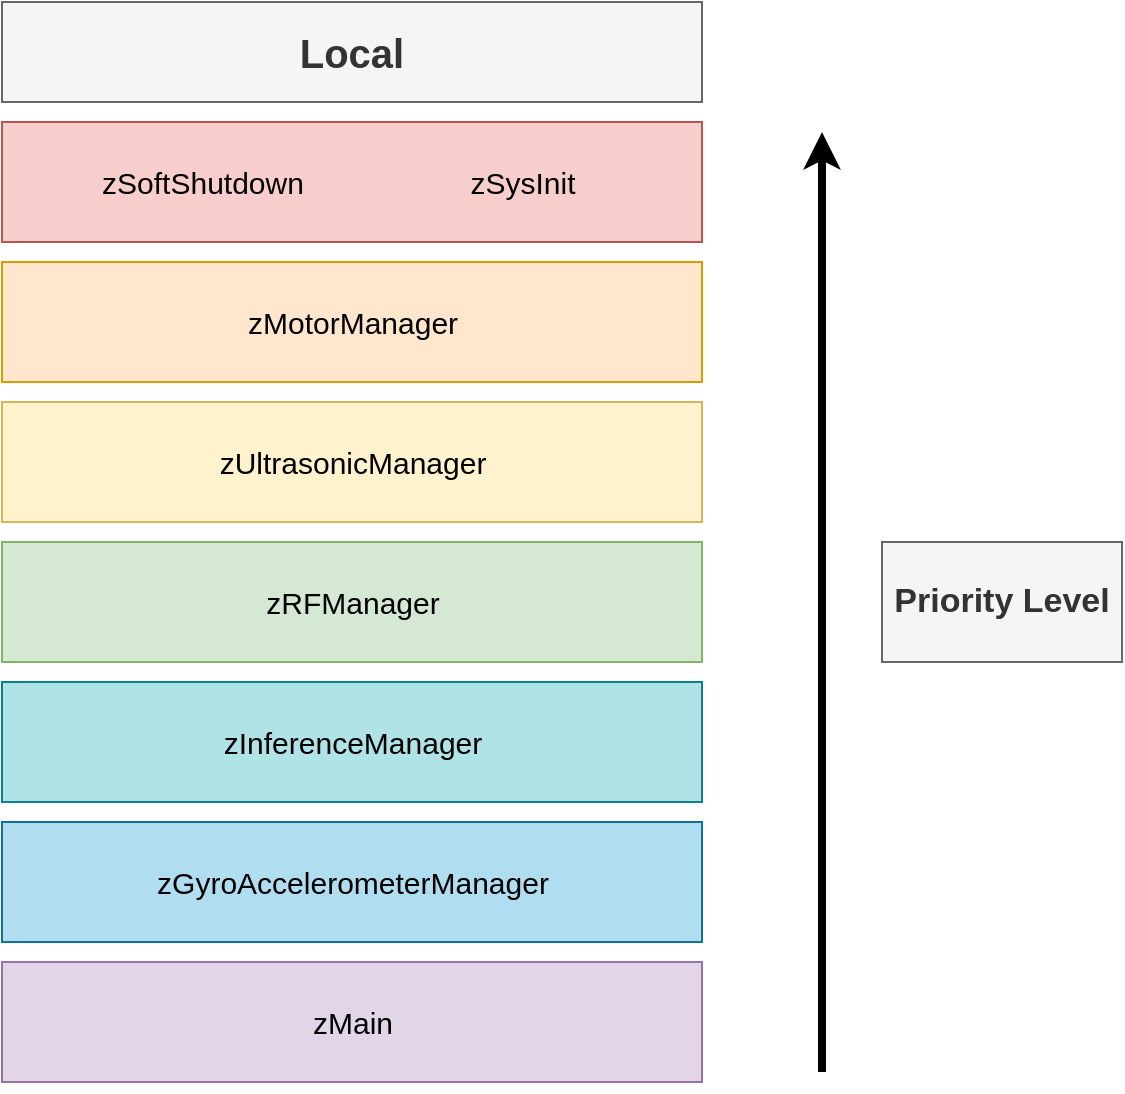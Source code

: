 <mxfile version="13.9.9" type="device"><diagram id="alwlg3QHh-e73JdiiUnX" name="Page-1"><mxGraphModel dx="1278" dy="995" grid="1" gridSize="10" guides="1" tooltips="1" connect="1" arrows="1" fold="1" page="1" pageScale="1" pageWidth="1169" pageHeight="827" math="0" shadow="0"><root><mxCell id="0"/><mxCell id="1" parent="0"/><mxCell id="0XT-CZcjGFwikC_cgEWI-1" value="" style="rounded=0;whiteSpace=wrap;html=1;fillColor=#f8cecc;strokeColor=#b85450;" parent="1" vertex="1"><mxGeometry x="330" y="130" width="350" height="60" as="geometry"/></mxCell><mxCell id="0XT-CZcjGFwikC_cgEWI-2" value="" style="rounded=0;whiteSpace=wrap;html=1;fillColor=#ffe6cc;strokeColor=#d79b00;" parent="1" vertex="1"><mxGeometry x="330" y="200" width="350" height="60" as="geometry"/></mxCell><mxCell id="0XT-CZcjGFwikC_cgEWI-3" value="" style="rounded=0;whiteSpace=wrap;html=1;fillColor=#fff2cc;strokeColor=#d6b656;" parent="1" vertex="1"><mxGeometry x="330" y="270" width="350" height="60" as="geometry"/></mxCell><mxCell id="0XT-CZcjGFwikC_cgEWI-4" value="" style="rounded=0;whiteSpace=wrap;html=1;fillColor=#d5e8d4;strokeColor=#82b366;" parent="1" vertex="1"><mxGeometry x="330" y="340" width="350" height="60" as="geometry"/></mxCell><mxCell id="0XT-CZcjGFwikC_cgEWI-6" value="" style="rounded=0;whiteSpace=wrap;html=1;fillColor=#b0e3e6;strokeColor=#0e8088;" parent="1" vertex="1"><mxGeometry x="330" y="410" width="350" height="60" as="geometry"/></mxCell><mxCell id="0XT-CZcjGFwikC_cgEWI-7" value="" style="rounded=0;whiteSpace=wrap;html=1;fillColor=#b1ddf0;strokeColor=#10739e;" parent="1" vertex="1"><mxGeometry x="330" y="480" width="350" height="60" as="geometry"/></mxCell><mxCell id="0XT-CZcjGFwikC_cgEWI-8" value="" style="rounded=0;whiteSpace=wrap;html=1;fillColor=#e1d5e7;strokeColor=#9673a6;" parent="1" vertex="1"><mxGeometry x="330" y="550" width="350" height="60" as="geometry"/></mxCell><mxCell id="0XT-CZcjGFwikC_cgEWI-9" value="" style="endArrow=classic;html=1;strokeWidth=4;" parent="1" edge="1"><mxGeometry width="50" height="50" relative="1" as="geometry"><mxPoint x="740" y="605" as="sourcePoint"/><mxPoint x="740" y="135" as="targetPoint"/></mxGeometry></mxCell><mxCell id="0XT-CZcjGFwikC_cgEWI-12" value="&lt;font style=&quot;font-size: 17px&quot;&gt;&lt;b&gt;Priority Level&lt;/b&gt;&lt;/font&gt;" style="rounded=0;whiteSpace=wrap;html=1;fillColor=#f5f5f5;strokeColor=#666666;fontColor=#333333;" parent="1" vertex="1"><mxGeometry x="770" y="340" width="120" height="60" as="geometry"/></mxCell><mxCell id="303PYNZHlFcjEvIrQRFF-3" value="zGyroAccelerometerManager" style="text;html=1;align=center;verticalAlign=middle;resizable=0;points=[];;autosize=1;fontSize=15;" parent="1" vertex="1"><mxGeometry x="400" y="500" width="210" height="20" as="geometry"/></mxCell><mxCell id="303PYNZHlFcjEvIrQRFF-6" value="zRFManager" style="text;html=1;align=center;verticalAlign=middle;resizable=0;points=[];;autosize=1;fontSize=15;" parent="1" vertex="1"><mxGeometry x="455" y="360" width="100" height="20" as="geometry"/></mxCell><mxCell id="303PYNZHlFcjEvIrQRFF-7" value="zInferenceManager" style="text;html=1;align=center;verticalAlign=middle;resizable=0;points=[];;autosize=1;fontSize=15;" parent="1" vertex="1"><mxGeometry x="435" y="430" width="140" height="20" as="geometry"/></mxCell><mxCell id="303PYNZHlFcjEvIrQRFF-8" value="zUltrasonicManager" style="text;html=1;align=center;verticalAlign=middle;resizable=0;points=[];;autosize=1;fontSize=15;" parent="1" vertex="1"><mxGeometry x="430" y="290" width="150" height="20" as="geometry"/></mxCell><mxCell id="303PYNZHlFcjEvIrQRFF-9" value="zMotorManager" style="text;html=1;align=center;verticalAlign=middle;resizable=0;points=[];;autosize=1;fontSize=15;" parent="1" vertex="1"><mxGeometry x="445" y="220" width="120" height="20" as="geometry"/></mxCell><mxCell id="303PYNZHlFcjEvIrQRFF-11" value="zSysInit" style="text;html=1;align=center;verticalAlign=middle;resizable=0;points=[];;autosize=1;fontSize=15;" parent="1" vertex="1"><mxGeometry x="555" y="150" width="70" height="20" as="geometry"/></mxCell><mxCell id="303PYNZHlFcjEvIrQRFF-14" value="zMain" style="text;html=1;align=center;verticalAlign=middle;resizable=0;points=[];;autosize=1;fontSize=15;" parent="1" vertex="1"><mxGeometry x="475" y="570" width="60" height="20" as="geometry"/></mxCell><mxCell id="t6NzygOd57FbBesUJYdF-1" value="zSoftShutdown" style="text;html=1;align=center;verticalAlign=middle;resizable=0;points=[];;autosize=1;fontSize=15;" parent="1" vertex="1"><mxGeometry x="370" y="150" width="120" height="20" as="geometry"/></mxCell><mxCell id="i6PCSD-G2OQxgJhZGrEV-27" value="Local" style="rounded=0;whiteSpace=wrap;html=1;fillColor=#f5f5f5;strokeColor=#666666;fontColor=#333333;fontSize=20;fontStyle=1" parent="1" vertex="1"><mxGeometry x="330" y="70" width="350" height="50" as="geometry"/></mxCell></root></mxGraphModel></diagram></mxfile>